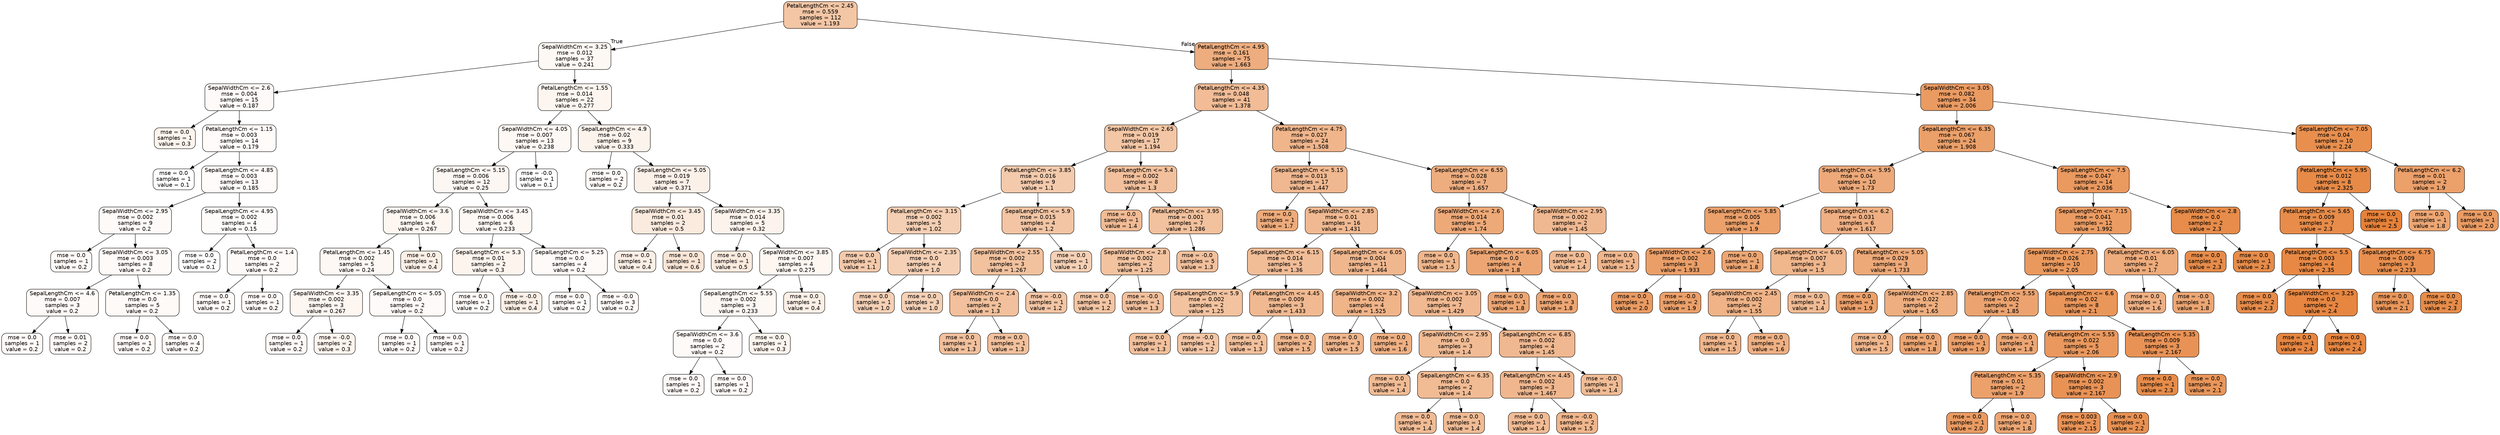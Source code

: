 digraph Tree {
node [shape=box, style="filled, rounded", color="black", fontname=helvetica] ;
edge [fontname=helvetica] ;
0 [label="PetalLengthCm <= 2.45\nmse = 0.559\nsamples = 112\nvalue = 1.193", fillcolor="#f3c6a5"] ;
1 [label="SepalWidthCm <= 3.25\nmse = 0.012\nsamples = 37\nvalue = 0.241", fillcolor="#fdf8f3"] ;
0 -> 1 [labeldistance=2.5, labelangle=45, headlabel="True"] ;
2 [label="SepalWidthCm <= 2.6\nmse = 0.004\nsamples = 15\nvalue = 0.187", fillcolor="#fefaf8"] ;
1 -> 2 ;
3 [label="mse = 0.0\nsamples = 1\nvalue = 0.3", fillcolor="#fdf4ee"] ;
2 -> 3 ;
4 [label="PetalLengthCm <= 1.15\nmse = 0.003\nsamples = 14\nvalue = 0.179", fillcolor="#fefbf9"] ;
2 -> 4 ;
5 [label="mse = 0.0\nsamples = 1\nvalue = 0.1", fillcolor="#ffffff"] ;
4 -> 5 ;
6 [label="SepalLengthCm <= 4.85\nmse = 0.003\nsamples = 13\nvalue = 0.185", fillcolor="#fefbf8"] ;
4 -> 6 ;
7 [label="SepalWidthCm <= 2.95\nmse = 0.002\nsamples = 9\nvalue = 0.2", fillcolor="#fefaf7"] ;
6 -> 7 ;
8 [label="mse = 0.0\nsamples = 1\nvalue = 0.2", fillcolor="#fefaf7"] ;
7 -> 8 ;
9 [label="SepalWidthCm <= 3.05\nmse = 0.003\nsamples = 8\nvalue = 0.2", fillcolor="#fefaf7"] ;
7 -> 9 ;
10 [label="SepalLengthCm <= 4.6\nmse = 0.007\nsamples = 3\nvalue = 0.2", fillcolor="#fefaf7"] ;
9 -> 10 ;
11 [label="mse = 0.0\nsamples = 1\nvalue = 0.2", fillcolor="#fefaf7"] ;
10 -> 11 ;
12 [label="mse = 0.01\nsamples = 2\nvalue = 0.2", fillcolor="#fefaf7"] ;
10 -> 12 ;
13 [label="PetalLengthCm <= 1.35\nmse = 0.0\nsamples = 5\nvalue = 0.2", fillcolor="#fefaf7"] ;
9 -> 13 ;
14 [label="mse = 0.0\nsamples = 1\nvalue = 0.2", fillcolor="#fefaf7"] ;
13 -> 14 ;
15 [label="mse = 0.0\nsamples = 4\nvalue = 0.2", fillcolor="#fefaf7"] ;
13 -> 15 ;
16 [label="SepalLengthCm <= 4.95\nmse = 0.002\nsamples = 4\nvalue = 0.15", fillcolor="#fefcfb"] ;
6 -> 16 ;
17 [label="mse = 0.0\nsamples = 2\nvalue = 0.1", fillcolor="#ffffff"] ;
16 -> 17 ;
18 [label="PetalLengthCm <= 1.4\nmse = 0.0\nsamples = 2\nvalue = 0.2", fillcolor="#fefaf7"] ;
16 -> 18 ;
19 [label="mse = 0.0\nsamples = 1\nvalue = 0.2", fillcolor="#fefaf7"] ;
18 -> 19 ;
20 [label="mse = 0.0\nsamples = 1\nvalue = 0.2", fillcolor="#fefaf7"] ;
18 -> 20 ;
21 [label="PetalLengthCm <= 1.55\nmse = 0.014\nsamples = 22\nvalue = 0.277", fillcolor="#fdf6f0"] ;
1 -> 21 ;
22 [label="SepalWidthCm <= 4.05\nmse = 0.007\nsamples = 13\nvalue = 0.238", fillcolor="#fef8f4"] ;
21 -> 22 ;
23 [label="SepalLengthCm <= 5.15\nmse = 0.006\nsamples = 12\nvalue = 0.25", fillcolor="#fdf7f3"] ;
22 -> 23 ;
24 [label="SepalWidthCm <= 3.6\nmse = 0.006\nsamples = 6\nvalue = 0.267", fillcolor="#fdf6f1"] ;
23 -> 24 ;
25 [label="PetalLengthCm <= 1.45\nmse = 0.002\nsamples = 5\nvalue = 0.24", fillcolor="#fdf8f3"] ;
24 -> 25 ;
26 [label="SepalWidthCm <= 3.35\nmse = 0.002\nsamples = 3\nvalue = 0.267", fillcolor="#fdf6f1"] ;
25 -> 26 ;
27 [label="mse = 0.0\nsamples = 1\nvalue = 0.2", fillcolor="#fefaf7"] ;
26 -> 27 ;
28 [label="mse = -0.0\nsamples = 2\nvalue = 0.3", fillcolor="#fdf4ee"] ;
26 -> 28 ;
29 [label="SepalLengthCm <= 5.05\nmse = 0.0\nsamples = 2\nvalue = 0.2", fillcolor="#fefaf7"] ;
25 -> 29 ;
30 [label="mse = 0.0\nsamples = 1\nvalue = 0.2", fillcolor="#fefaf7"] ;
29 -> 30 ;
31 [label="mse = 0.0\nsamples = 1\nvalue = 0.2", fillcolor="#fefaf7"] ;
29 -> 31 ;
32 [label="mse = 0.0\nsamples = 1\nvalue = 0.4", fillcolor="#fcefe6"] ;
24 -> 32 ;
33 [label="SepalWidthCm <= 3.45\nmse = 0.006\nsamples = 6\nvalue = 0.233", fillcolor="#fef8f4"] ;
23 -> 33 ;
34 [label="SepalLengthCm <= 5.3\nmse = 0.01\nsamples = 2\nvalue = 0.3", fillcolor="#fdf4ee"] ;
33 -> 34 ;
35 [label="mse = 0.0\nsamples = 1\nvalue = 0.2", fillcolor="#fefaf7"] ;
34 -> 35 ;
36 [label="mse = -0.0\nsamples = 1\nvalue = 0.4", fillcolor="#fcefe6"] ;
34 -> 36 ;
37 [label="SepalLengthCm <= 5.25\nmse = 0.0\nsamples = 4\nvalue = 0.2", fillcolor="#fefaf7"] ;
33 -> 37 ;
38 [label="mse = 0.0\nsamples = 1\nvalue = 0.2", fillcolor="#fefaf7"] ;
37 -> 38 ;
39 [label="mse = -0.0\nsamples = 3\nvalue = 0.2", fillcolor="#fefaf7"] ;
37 -> 39 ;
40 [label="mse = -0.0\nsamples = 1\nvalue = 0.1", fillcolor="#ffffff"] ;
22 -> 40 ;
41 [label="SepalLengthCm <= 4.9\nmse = 0.02\nsamples = 9\nvalue = 0.333", fillcolor="#fcf3ec"] ;
21 -> 41 ;
42 [label="mse = 0.0\nsamples = 2\nvalue = 0.2", fillcolor="#fefaf7"] ;
41 -> 42 ;
43 [label="SepalLengthCm <= 5.05\nmse = 0.019\nsamples = 7\nvalue = 0.371", fillcolor="#fcf1e9"] ;
41 -> 43 ;
44 [label="SepalWidthCm <= 3.45\nmse = 0.01\nsamples = 2\nvalue = 0.5", fillcolor="#fbeade"] ;
43 -> 44 ;
45 [label="mse = 0.0\nsamples = 1\nvalue = 0.4", fillcolor="#fcefe6"] ;
44 -> 45 ;
46 [label="mse = 0.0\nsamples = 1\nvalue = 0.6", fillcolor="#fae5d6"] ;
44 -> 46 ;
47 [label="SepalWidthCm <= 3.35\nmse = 0.014\nsamples = 5\nvalue = 0.32", fillcolor="#fdf3ed"] ;
43 -> 47 ;
48 [label="mse = 0.0\nsamples = 1\nvalue = 0.5", fillcolor="#fbeade"] ;
47 -> 48 ;
49 [label="SepalWidthCm <= 3.85\nmse = 0.007\nsamples = 4\nvalue = 0.275", fillcolor="#fdf6f1"] ;
47 -> 49 ;
50 [label="SepalLengthCm <= 5.55\nmse = 0.002\nsamples = 3\nvalue = 0.233", fillcolor="#fef8f4"] ;
49 -> 50 ;
51 [label="SepalWidthCm <= 3.6\nmse = 0.0\nsamples = 2\nvalue = 0.2", fillcolor="#fefaf7"] ;
50 -> 51 ;
52 [label="mse = 0.0\nsamples = 1\nvalue = 0.2", fillcolor="#fefaf7"] ;
51 -> 52 ;
53 [label="mse = 0.0\nsamples = 1\nvalue = 0.2", fillcolor="#fefaf7"] ;
51 -> 53 ;
54 [label="mse = 0.0\nsamples = 1\nvalue = 0.3", fillcolor="#fdf4ee"] ;
50 -> 54 ;
55 [label="mse = 0.0\nsamples = 1\nvalue = 0.4", fillcolor="#fcefe6"] ;
49 -> 55 ;
56 [label="PetalLengthCm <= 4.95\nmse = 0.161\nsamples = 75\nvalue = 1.663", fillcolor="#eead7e"] ;
0 -> 56 [labeldistance=2.5, labelangle=-45, headlabel="False"] ;
57 [label="PetalLengthCm <= 4.35\nmse = 0.048\nsamples = 41\nvalue = 1.378", fillcolor="#f1bc96"] ;
56 -> 57 ;
58 [label="SepalWidthCm <= 2.65\nmse = 0.019\nsamples = 17\nvalue = 1.194", fillcolor="#f3c6a5"] ;
57 -> 58 ;
59 [label="PetalLengthCm <= 3.85\nmse = 0.016\nsamples = 9\nvalue = 1.1", fillcolor="#f4caac"] ;
58 -> 59 ;
60 [label="PetalLengthCm <= 3.15\nmse = 0.002\nsamples = 5\nvalue = 1.02", fillcolor="#f5cfb3"] ;
59 -> 60 ;
61 [label="mse = 0.0\nsamples = 1\nvalue = 1.1", fillcolor="#f4caac"] ;
60 -> 61 ;
62 [label="SepalWidthCm <= 2.35\nmse = 0.0\nsamples = 4\nvalue = 1.0", fillcolor="#f5d0b5"] ;
60 -> 62 ;
63 [label="mse = 0.0\nsamples = 1\nvalue = 1.0", fillcolor="#f5d0b5"] ;
62 -> 63 ;
64 [label="mse = 0.0\nsamples = 3\nvalue = 1.0", fillcolor="#f5d0b5"] ;
62 -> 64 ;
65 [label="SepalLengthCm <= 5.9\nmse = 0.015\nsamples = 4\nvalue = 1.2", fillcolor="#f3c5a4"] ;
59 -> 65 ;
66 [label="SepalWidthCm <= 2.55\nmse = 0.002\nsamples = 3\nvalue = 1.267", fillcolor="#f2c29f"] ;
65 -> 66 ;
67 [label="SepalWidthCm <= 2.4\nmse = 0.0\nsamples = 2\nvalue = 1.3", fillcolor="#f2c09c"] ;
66 -> 67 ;
68 [label="mse = 0.0\nsamples = 1\nvalue = 1.3", fillcolor="#f2c09c"] ;
67 -> 68 ;
69 [label="mse = 0.0\nsamples = 1\nvalue = 1.3", fillcolor="#f2c09c"] ;
67 -> 69 ;
70 [label="mse = -0.0\nsamples = 1\nvalue = 1.2", fillcolor="#f3c5a4"] ;
66 -> 70 ;
71 [label="mse = 0.0\nsamples = 1\nvalue = 1.0", fillcolor="#f5d0b5"] ;
65 -> 71 ;
72 [label="SepalLengthCm <= 5.4\nmse = 0.002\nsamples = 8\nvalue = 1.3", fillcolor="#f2c09c"] ;
58 -> 72 ;
73 [label="mse = 0.0\nsamples = 1\nvalue = 1.4", fillcolor="#f1bb94"] ;
72 -> 73 ;
74 [label="PetalLengthCm <= 3.95\nmse = 0.001\nsamples = 7\nvalue = 1.286", fillcolor="#f2c19d"] ;
72 -> 74 ;
75 [label="SepalWidthCm <= 2.8\nmse = 0.002\nsamples = 2\nvalue = 1.25", fillcolor="#f3c3a0"] ;
74 -> 75 ;
76 [label="mse = 0.0\nsamples = 1\nvalue = 1.2", fillcolor="#f3c5a4"] ;
75 -> 76 ;
77 [label="mse = -0.0\nsamples = 1\nvalue = 1.3", fillcolor="#f2c09c"] ;
75 -> 77 ;
78 [label="mse = -0.0\nsamples = 5\nvalue = 1.3", fillcolor="#f2c09c"] ;
74 -> 78 ;
79 [label="PetalLengthCm <= 4.75\nmse = 0.027\nsamples = 24\nvalue = 1.508", fillcolor="#f0b58b"] ;
57 -> 79 ;
80 [label="SepalLengthCm <= 5.15\nmse = 0.013\nsamples = 17\nvalue = 1.447", fillcolor="#f0b890"] ;
79 -> 80 ;
81 [label="mse = 0.0\nsamples = 1\nvalue = 1.7", fillcolor="#eeab7b"] ;
80 -> 81 ;
82 [label="SepalWidthCm <= 2.85\nmse = 0.01\nsamples = 16\nvalue = 1.431", fillcolor="#f1b991"] ;
80 -> 82 ;
83 [label="SepalLengthCm <= 6.15\nmse = 0.014\nsamples = 5\nvalue = 1.36", fillcolor="#f1bd97"] ;
82 -> 83 ;
84 [label="SepalLengthCm <= 5.9\nmse = 0.002\nsamples = 2\nvalue = 1.25", fillcolor="#f3c3a0"] ;
83 -> 84 ;
85 [label="mse = 0.0\nsamples = 1\nvalue = 1.3", fillcolor="#f2c09c"] ;
84 -> 85 ;
86 [label="mse = -0.0\nsamples = 1\nvalue = 1.2", fillcolor="#f3c5a4"] ;
84 -> 86 ;
87 [label="PetalLengthCm <= 4.45\nmse = 0.009\nsamples = 3\nvalue = 1.433", fillcolor="#f1b991"] ;
83 -> 87 ;
88 [label="mse = 0.0\nsamples = 1\nvalue = 1.3", fillcolor="#f2c09c"] ;
87 -> 88 ;
89 [label="mse = 0.0\nsamples = 2\nvalue = 1.5", fillcolor="#f0b68c"] ;
87 -> 89 ;
90 [label="SepalLengthCm <= 6.05\nmse = 0.004\nsamples = 11\nvalue = 1.464", fillcolor="#f0b78e"] ;
82 -> 90 ;
91 [label="SepalWidthCm <= 3.2\nmse = 0.002\nsamples = 4\nvalue = 1.525", fillcolor="#f0b489"] ;
90 -> 91 ;
92 [label="mse = 0.0\nsamples = 3\nvalue = 1.5", fillcolor="#f0b68c"] ;
91 -> 92 ;
93 [label="mse = 0.0\nsamples = 1\nvalue = 1.6", fillcolor="#efb083"] ;
91 -> 93 ;
94 [label="SepalWidthCm <= 3.05\nmse = 0.002\nsamples = 7\nvalue = 1.429", fillcolor="#f1b991"] ;
90 -> 94 ;
95 [label="SepalWidthCm <= 2.95\nmse = 0.0\nsamples = 3\nvalue = 1.4", fillcolor="#f1bb94"] ;
94 -> 95 ;
96 [label="mse = 0.0\nsamples = 1\nvalue = 1.4", fillcolor="#f1bb94"] ;
95 -> 96 ;
97 [label="SepalLengthCm <= 6.35\nmse = 0.0\nsamples = 2\nvalue = 1.4", fillcolor="#f1bb94"] ;
95 -> 97 ;
98 [label="mse = 0.0\nsamples = 1\nvalue = 1.4", fillcolor="#f1bb94"] ;
97 -> 98 ;
99 [label="mse = 0.0\nsamples = 1\nvalue = 1.4", fillcolor="#f1bb94"] ;
97 -> 99 ;
100 [label="SepalLengthCm <= 6.85\nmse = 0.002\nsamples = 4\nvalue = 1.45", fillcolor="#f0b890"] ;
94 -> 100 ;
101 [label="PetalLengthCm <= 4.45\nmse = 0.002\nsamples = 3\nvalue = 1.467", fillcolor="#f0b78e"] ;
100 -> 101 ;
102 [label="mse = 0.0\nsamples = 1\nvalue = 1.4", fillcolor="#f1bb94"] ;
101 -> 102 ;
103 [label="mse = -0.0\nsamples = 2\nvalue = 1.5", fillcolor="#f0b68c"] ;
101 -> 103 ;
104 [label="mse = -0.0\nsamples = 1\nvalue = 1.4", fillcolor="#f1bb94"] ;
100 -> 104 ;
105 [label="SepalLengthCm <= 6.55\nmse = 0.028\nsamples = 7\nvalue = 1.657", fillcolor="#eead7f"] ;
79 -> 105 ;
106 [label="SepalWidthCm <= 2.6\nmse = 0.014\nsamples = 5\nvalue = 1.74", fillcolor="#eda978"] ;
105 -> 106 ;
107 [label="mse = 0.0\nsamples = 1\nvalue = 1.5", fillcolor="#f0b68c"] ;
106 -> 107 ;
108 [label="SepalLengthCm <= 6.05\nmse = 0.0\nsamples = 4\nvalue = 1.8", fillcolor="#eda673"] ;
106 -> 108 ;
109 [label="mse = 0.0\nsamples = 1\nvalue = 1.8", fillcolor="#eda673"] ;
108 -> 109 ;
110 [label="mse = 0.0\nsamples = 3\nvalue = 1.8", fillcolor="#eda673"] ;
108 -> 110 ;
111 [label="SepalWidthCm <= 2.95\nmse = 0.002\nsamples = 2\nvalue = 1.45", fillcolor="#f0b890"] ;
105 -> 111 ;
112 [label="mse = 0.0\nsamples = 1\nvalue = 1.4", fillcolor="#f1bb94"] ;
111 -> 112 ;
113 [label="mse = 0.0\nsamples = 1\nvalue = 1.5", fillcolor="#f0b68c"] ;
111 -> 113 ;
114 [label="SepalWidthCm <= 3.05\nmse = 0.082\nsamples = 34\nvalue = 2.006", fillcolor="#ea9b62"] ;
56 -> 114 ;
115 [label="SepalLengthCm <= 6.35\nmse = 0.067\nsamples = 24\nvalue = 1.908", fillcolor="#eba06a"] ;
114 -> 115 ;
116 [label="SepalLengthCm <= 5.95\nmse = 0.04\nsamples = 10\nvalue = 1.73", fillcolor="#eda979"] ;
115 -> 116 ;
117 [label="SepalLengthCm <= 5.85\nmse = 0.005\nsamples = 4\nvalue = 1.9", fillcolor="#eca06a"] ;
116 -> 117 ;
118 [label="SepalWidthCm <= 2.6\nmse = 0.002\nsamples = 3\nvalue = 1.933", fillcolor="#eb9f68"] ;
117 -> 118 ;
119 [label="mse = 0.0\nsamples = 1\nvalue = 2.0", fillcolor="#ea9b62"] ;
118 -> 119 ;
120 [label="mse = -0.0\nsamples = 2\nvalue = 1.9", fillcolor="#eca06a"] ;
118 -> 120 ;
121 [label="mse = 0.0\nsamples = 1\nvalue = 1.8", fillcolor="#eda673"] ;
117 -> 121 ;
122 [label="SepalLengthCm <= 6.2\nmse = 0.031\nsamples = 6\nvalue = 1.617", fillcolor="#efaf82"] ;
116 -> 122 ;
123 [label="SepalLengthCm <= 6.05\nmse = 0.007\nsamples = 3\nvalue = 1.5", fillcolor="#f0b68c"] ;
122 -> 123 ;
124 [label="SepalWidthCm <= 2.45\nmse = 0.002\nsamples = 2\nvalue = 1.55", fillcolor="#efb387"] ;
123 -> 124 ;
125 [label="mse = 0.0\nsamples = 1\nvalue = 1.5", fillcolor="#f0b68c"] ;
124 -> 125 ;
126 [label="mse = 0.0\nsamples = 1\nvalue = 1.6", fillcolor="#efb083"] ;
124 -> 126 ;
127 [label="mse = 0.0\nsamples = 1\nvalue = 1.4", fillcolor="#f1bb94"] ;
123 -> 127 ;
128 [label="PetalLengthCm <= 5.05\nmse = 0.029\nsamples = 3\nvalue = 1.733", fillcolor="#eda978"] ;
122 -> 128 ;
129 [label="mse = 0.0\nsamples = 1\nvalue = 1.9", fillcolor="#eca06a"] ;
128 -> 129 ;
130 [label="SepalWidthCm <= 2.85\nmse = 0.022\nsamples = 2\nvalue = 1.65", fillcolor="#eeae7f"] ;
128 -> 130 ;
131 [label="mse = 0.0\nsamples = 1\nvalue = 1.5", fillcolor="#f0b68c"] ;
130 -> 131 ;
132 [label="mse = 0.0\nsamples = 1\nvalue = 1.8", fillcolor="#eda673"] ;
130 -> 132 ;
133 [label="SepalLengthCm <= 7.5\nmse = 0.047\nsamples = 14\nvalue = 2.036", fillcolor="#ea995f"] ;
115 -> 133 ;
134 [label="SepalLengthCm <= 7.15\nmse = 0.041\nsamples = 12\nvalue = 1.992", fillcolor="#eb9c63"] ;
133 -> 134 ;
135 [label="SepalWidthCm <= 2.75\nmse = 0.026\nsamples = 10\nvalue = 2.05", fillcolor="#ea995e"] ;
134 -> 135 ;
136 [label="PetalLengthCm <= 5.55\nmse = 0.002\nsamples = 2\nvalue = 1.85", fillcolor="#eca36f"] ;
135 -> 136 ;
137 [label="mse = 0.0\nsamples = 1\nvalue = 1.9", fillcolor="#eca06a"] ;
136 -> 137 ;
138 [label="mse = -0.0\nsamples = 1\nvalue = 1.8", fillcolor="#eda673"] ;
136 -> 138 ;
139 [label="SepalLengthCm <= 6.6\nmse = 0.02\nsamples = 8\nvalue = 2.1", fillcolor="#e9965a"] ;
135 -> 139 ;
140 [label="PetalLengthCm <= 5.55\nmse = 0.022\nsamples = 5\nvalue = 2.06", fillcolor="#ea985d"] ;
139 -> 140 ;
141 [label="PetalLengthCm <= 5.35\nmse = 0.01\nsamples = 2\nvalue = 1.9", fillcolor="#eca06a"] ;
140 -> 141 ;
142 [label="mse = 0.0\nsamples = 1\nvalue = 2.0", fillcolor="#ea9b62"] ;
141 -> 142 ;
143 [label="mse = 0.0\nsamples = 1\nvalue = 1.8", fillcolor="#eda673"] ;
141 -> 143 ;
144 [label="SepalWidthCm <= 2.9\nmse = 0.002\nsamples = 3\nvalue = 2.167", fillcolor="#e99255"] ;
140 -> 144 ;
145 [label="mse = 0.003\nsamples = 2\nvalue = 2.15", fillcolor="#e99356"] ;
144 -> 145 ;
146 [label="mse = 0.0\nsamples = 1\nvalue = 2.2", fillcolor="#e89152"] ;
144 -> 146 ;
147 [label="PetalLengthCm <= 5.35\nmse = 0.009\nsamples = 3\nvalue = 2.167", fillcolor="#e99255"] ;
139 -> 147 ;
148 [label="mse = 0.0\nsamples = 1\nvalue = 2.3", fillcolor="#e78c4a"] ;
147 -> 148 ;
149 [label="mse = 0.0\nsamples = 2\nvalue = 2.1", fillcolor="#e9965a"] ;
147 -> 149 ;
150 [label="PetalLengthCm <= 6.05\nmse = 0.01\nsamples = 2\nvalue = 1.7", fillcolor="#eeab7b"] ;
134 -> 150 ;
151 [label="mse = 0.0\nsamples = 1\nvalue = 1.6", fillcolor="#efb083"] ;
150 -> 151 ;
152 [label="mse = -0.0\nsamples = 1\nvalue = 1.8", fillcolor="#eda673"] ;
150 -> 152 ;
153 [label="SepalWidthCm <= 2.8\nmse = 0.0\nsamples = 2\nvalue = 2.3", fillcolor="#e78c4a"] ;
133 -> 153 ;
154 [label="mse = 0.0\nsamples = 1\nvalue = 2.3", fillcolor="#e78c4a"] ;
153 -> 154 ;
155 [label="mse = 0.0\nsamples = 1\nvalue = 2.3", fillcolor="#e78c4a"] ;
153 -> 155 ;
156 [label="SepalLengthCm <= 7.05\nmse = 0.04\nsamples = 10\nvalue = 2.24", fillcolor="#e88f4e"] ;
114 -> 156 ;
157 [label="PetalLengthCm <= 5.95\nmse = 0.012\nsamples = 8\nvalue = 2.325", fillcolor="#e78a47"] ;
156 -> 157 ;
158 [label="PetalLengthCm <= 5.65\nmse = 0.009\nsamples = 7\nvalue = 2.3", fillcolor="#e78c4a"] ;
157 -> 158 ;
159 [label="PetalLengthCm <= 5.5\nmse = 0.003\nsamples = 4\nvalue = 2.35", fillcolor="#e78945"] ;
158 -> 159 ;
160 [label="mse = 0.0\nsamples = 2\nvalue = 2.3", fillcolor="#e78c4a"] ;
159 -> 160 ;
161 [label="SepalWidthCm <= 3.25\nmse = 0.0\nsamples = 2\nvalue = 2.4", fillcolor="#e68641"] ;
159 -> 161 ;
162 [label="mse = 0.0\nsamples = 1\nvalue = 2.4", fillcolor="#e68641"] ;
161 -> 162 ;
163 [label="mse = 0.0\nsamples = 1\nvalue = 2.4", fillcolor="#e68641"] ;
161 -> 163 ;
164 [label="SepalLengthCm <= 6.75\nmse = 0.009\nsamples = 3\nvalue = 2.233", fillcolor="#e88f4f"] ;
158 -> 164 ;
165 [label="mse = 0.0\nsamples = 1\nvalue = 2.1", fillcolor="#e9965a"] ;
164 -> 165 ;
166 [label="mse = 0.0\nsamples = 2\nvalue = 2.3", fillcolor="#e78c4a"] ;
164 -> 166 ;
167 [label="mse = 0.0\nsamples = 1\nvalue = 2.5", fillcolor="#e58139"] ;
157 -> 167 ;
168 [label="PetalLengthCm <= 6.2\nmse = 0.01\nsamples = 2\nvalue = 1.9", fillcolor="#eca06a"] ;
156 -> 168 ;
169 [label="mse = 0.0\nsamples = 1\nvalue = 1.8", fillcolor="#eda673"] ;
168 -> 169 ;
170 [label="mse = 0.0\nsamples = 1\nvalue = 2.0", fillcolor="#ea9b62"] ;
168 -> 170 ;
}